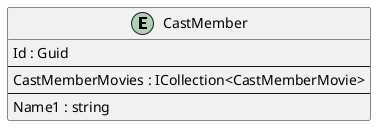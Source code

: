 @startuml

entity CastMember {
    Id : Guid
    --
    CastMemberMovies : ICollection<CastMemberMovie>
    ' CastMemberKeyCodePlaceholder
    --
    Name1 : string
    ' CastMemberPropertyCodePlaceholder
}

' EntityCodePlaceholder

' RelationshipCodePlaceholder

@enduml
